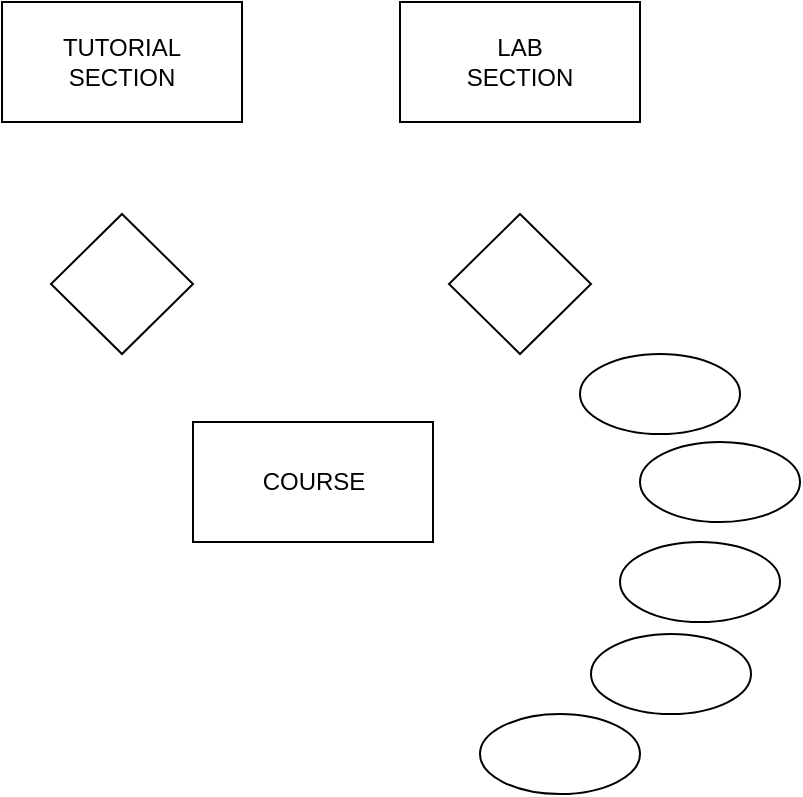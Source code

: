 <mxfile version="14.8.1" type="github">
  <diagram id="R2lEEEUBdFMjLlhIrx00" name="Page-1">
    <mxGraphModel dx="782" dy="724" grid="1" gridSize="10" guides="1" tooltips="1" connect="1" arrows="1" fold="1" page="1" pageScale="1" pageWidth="850" pageHeight="1100" math="0" shadow="0" extFonts="Permanent Marker^https://fonts.googleapis.com/css?family=Permanent+Marker">
      <root>
        <mxCell id="0" />
        <mxCell id="1" parent="0" />
        <mxCell id="dtSJZiSJ7NeYfZaBEJuU-1" value="COURSE" style="rounded=0;whiteSpace=wrap;html=1;" vertex="1" parent="1">
          <mxGeometry x="416.5" y="390" width="120" height="60" as="geometry" />
        </mxCell>
        <mxCell id="dtSJZiSJ7NeYfZaBEJuU-2" value="&lt;div&gt;LAB&lt;/div&gt;&lt;div&gt;SECTION&lt;br&gt;&lt;/div&gt;" style="rounded=0;whiteSpace=wrap;html=1;" vertex="1" parent="1">
          <mxGeometry x="520" y="180" width="120" height="60" as="geometry" />
        </mxCell>
        <mxCell id="dtSJZiSJ7NeYfZaBEJuU-3" value="&lt;div&gt;TUTORIAL&lt;/div&gt;&lt;div&gt;SECTION&lt;br&gt;&lt;/div&gt;" style="rounded=0;whiteSpace=wrap;html=1;" vertex="1" parent="1">
          <mxGeometry x="321" y="180" width="120" height="60" as="geometry" />
        </mxCell>
        <mxCell id="dtSJZiSJ7NeYfZaBEJuU-4" value="" style="rhombus;whiteSpace=wrap;html=1;" vertex="1" parent="1">
          <mxGeometry x="345.5" y="286" width="71" height="70" as="geometry" />
        </mxCell>
        <mxCell id="dtSJZiSJ7NeYfZaBEJuU-5" value="" style="rhombus;whiteSpace=wrap;html=1;" vertex="1" parent="1">
          <mxGeometry x="544.5" y="286" width="71" height="70" as="geometry" />
        </mxCell>
        <mxCell id="dtSJZiSJ7NeYfZaBEJuU-6" value="" style="ellipse;whiteSpace=wrap;html=1;" vertex="1" parent="1">
          <mxGeometry x="610" y="356" width="80" height="40" as="geometry" />
        </mxCell>
        <mxCell id="dtSJZiSJ7NeYfZaBEJuU-7" value="" style="ellipse;whiteSpace=wrap;html=1;" vertex="1" parent="1">
          <mxGeometry x="640" y="400" width="80" height="40" as="geometry" />
        </mxCell>
        <mxCell id="dtSJZiSJ7NeYfZaBEJuU-8" value="" style="ellipse;whiteSpace=wrap;html=1;" vertex="1" parent="1">
          <mxGeometry x="630" y="450" width="80" height="40" as="geometry" />
        </mxCell>
        <mxCell id="dtSJZiSJ7NeYfZaBEJuU-9" value="" style="ellipse;whiteSpace=wrap;html=1;" vertex="1" parent="1">
          <mxGeometry x="615.5" y="496" width="80" height="40" as="geometry" />
        </mxCell>
        <mxCell id="dtSJZiSJ7NeYfZaBEJuU-10" value="" style="ellipse;whiteSpace=wrap;html=1;" vertex="1" parent="1">
          <mxGeometry x="560" y="536" width="80" height="40" as="geometry" />
        </mxCell>
      </root>
    </mxGraphModel>
  </diagram>
</mxfile>
